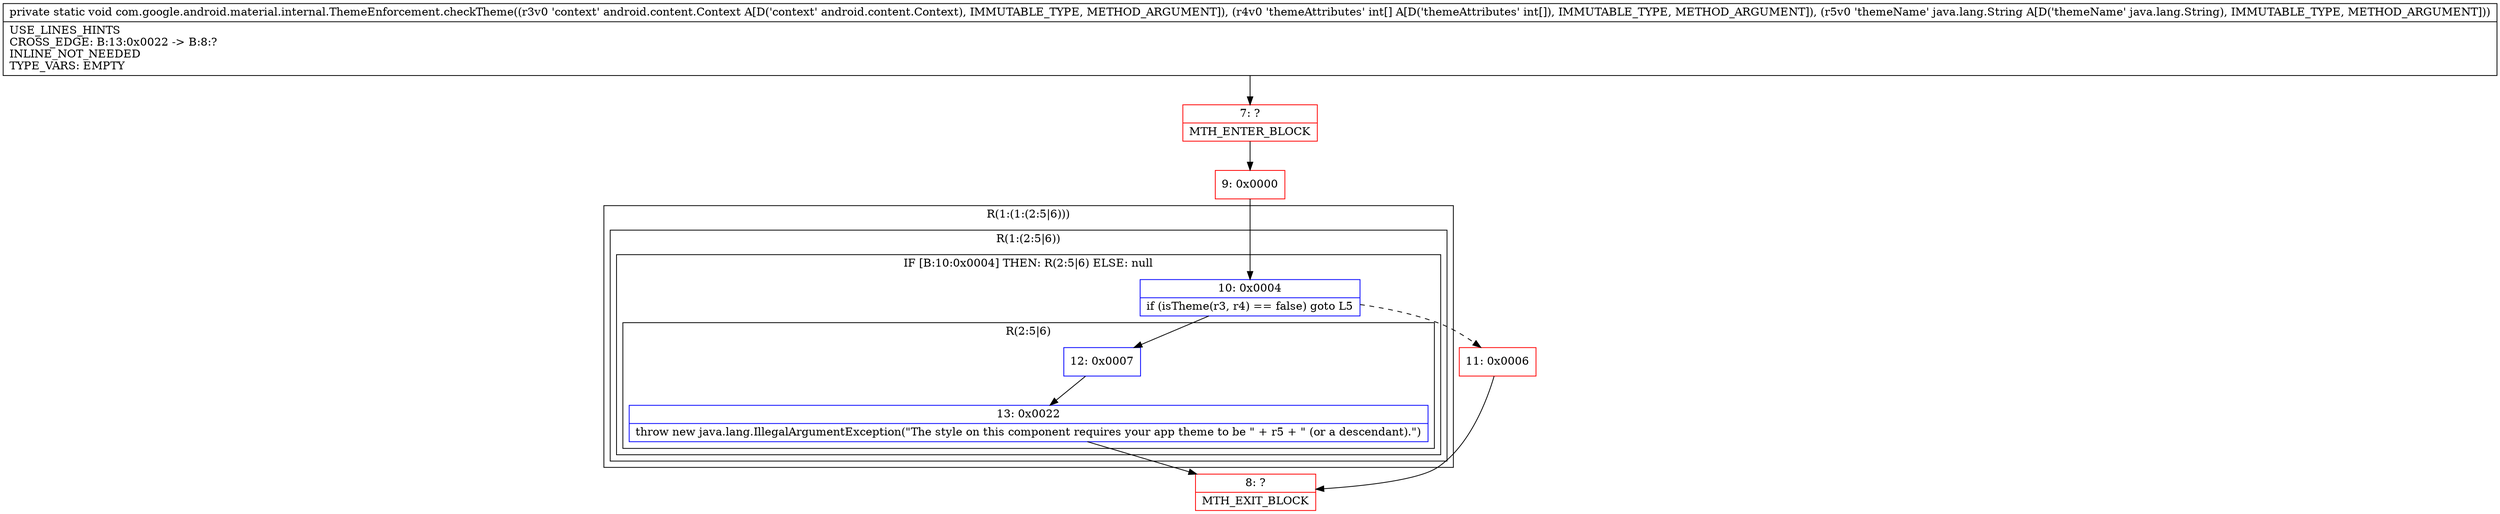 digraph "CFG forcom.google.android.material.internal.ThemeEnforcement.checkTheme(Landroid\/content\/Context;[ILjava\/lang\/String;)V" {
subgraph cluster_Region_885044618 {
label = "R(1:(1:(2:5|6)))";
node [shape=record,color=blue];
subgraph cluster_Region_1978248602 {
label = "R(1:(2:5|6))";
node [shape=record,color=blue];
subgraph cluster_IfRegion_1704820845 {
label = "IF [B:10:0x0004] THEN: R(2:5|6) ELSE: null";
node [shape=record,color=blue];
Node_10 [shape=record,label="{10\:\ 0x0004|if (isTheme(r3, r4) == false) goto L5\l}"];
subgraph cluster_Region_911349541 {
label = "R(2:5|6)";
node [shape=record,color=blue];
Node_12 [shape=record,label="{12\:\ 0x0007}"];
Node_13 [shape=record,label="{13\:\ 0x0022|throw new java.lang.IllegalArgumentException(\"The style on this component requires your app theme to be \" + r5 + \" (or a descendant).\")\l}"];
}
}
}
}
Node_7 [shape=record,color=red,label="{7\:\ ?|MTH_ENTER_BLOCK\l}"];
Node_9 [shape=record,color=red,label="{9\:\ 0x0000}"];
Node_11 [shape=record,color=red,label="{11\:\ 0x0006}"];
Node_8 [shape=record,color=red,label="{8\:\ ?|MTH_EXIT_BLOCK\l}"];
MethodNode[shape=record,label="{private static void com.google.android.material.internal.ThemeEnforcement.checkTheme((r3v0 'context' android.content.Context A[D('context' android.content.Context), IMMUTABLE_TYPE, METHOD_ARGUMENT]), (r4v0 'themeAttributes' int[] A[D('themeAttributes' int[]), IMMUTABLE_TYPE, METHOD_ARGUMENT]), (r5v0 'themeName' java.lang.String A[D('themeName' java.lang.String), IMMUTABLE_TYPE, METHOD_ARGUMENT]))  | USE_LINES_HINTS\lCROSS_EDGE: B:13:0x0022 \-\> B:8:?\lINLINE_NOT_NEEDED\lTYPE_VARS: EMPTY\l}"];
MethodNode -> Node_7;Node_10 -> Node_11[style=dashed];
Node_10 -> Node_12;
Node_12 -> Node_13;
Node_13 -> Node_8;
Node_7 -> Node_9;
Node_9 -> Node_10;
Node_11 -> Node_8;
}

